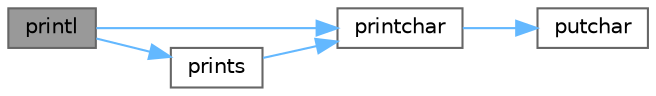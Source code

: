digraph "printl"
{
 // INTERACTIVE_SVG=YES
 // LATEX_PDF_SIZE
  bgcolor="transparent";
  edge [fontname=Helvetica,fontsize=10,labelfontname=Helvetica,labelfontsize=10];
  node [fontname=Helvetica,fontsize=10,shape=box,height=0.2,width=0.4];
  rankdir="LR";
  Node1 [id="Node000001",label="printl",height=0.2,width=0.4,color="gray40", fillcolor="grey60", style="filled", fontcolor="black",tooltip=" "];
  Node1 -> Node2 [id="edge1_Node000001_Node000002",color="steelblue1",style="solid",tooltip=" "];
  Node2 [id="Node000002",label="printchar",height=0.2,width=0.4,color="grey40", fillcolor="white", style="filled",URL="$printf_8c.html#a467a00da8c720b8dddc7088e2805291c",tooltip=" "];
  Node2 -> Node3 [id="edge2_Node000002_Node000003",color="steelblue1",style="solid",tooltip=" "];
  Node3 [id="Node000003",label="putchar",height=0.2,width=0.4,color="grey40", fillcolor="white", style="filled",URL="$printf_8c.html#af4de2514b7778805db3815e8dd6cf09a",tooltip=" "];
  Node1 -> Node4 [id="edge3_Node000001_Node000004",color="steelblue1",style="solid",tooltip=" "];
  Node4 [id="Node000004",label="prints",height=0.2,width=0.4,color="grey40", fillcolor="white", style="filled",URL="$printf_8c.html#a6ce76a789a6153b7e1b16bc3a6969563",tooltip=" "];
  Node4 -> Node2 [id="edge4_Node000004_Node000002",color="steelblue1",style="solid",tooltip=" "];
}

